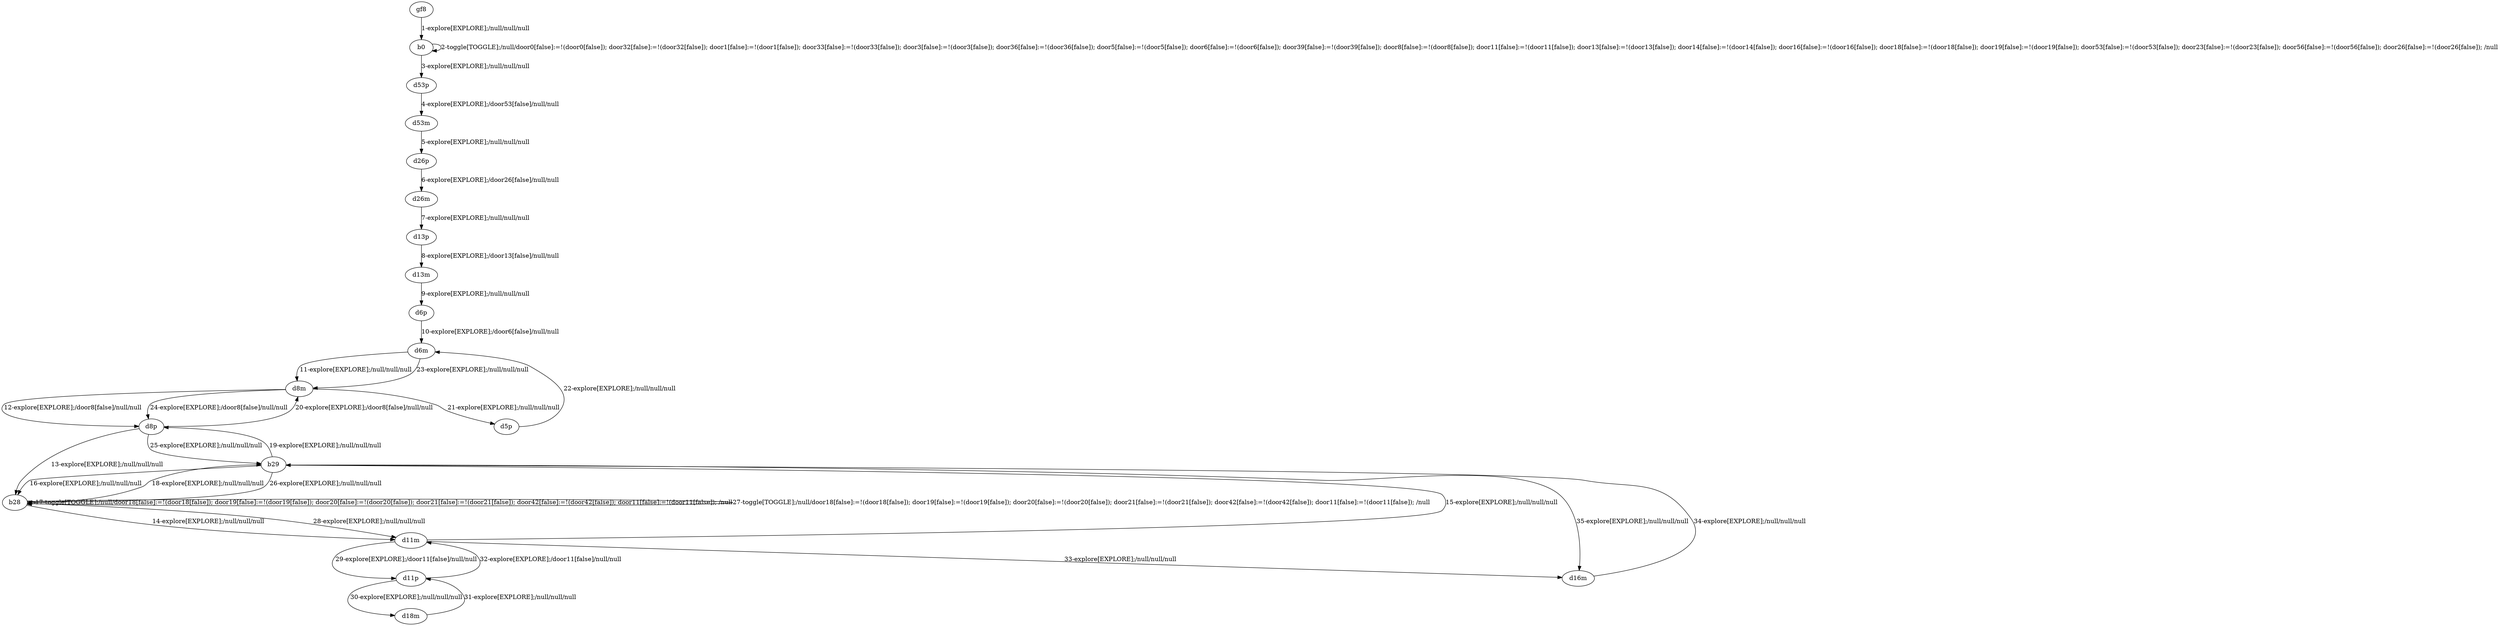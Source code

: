 # Total number of goals covered by this test: 1
# d16m --> b29

digraph g {
"gf8" -> "b0" [label = "1-explore[EXPLORE];/null/null/null"];
"b0" -> "b0" [label = "2-toggle[TOGGLE];/null/door0[false]:=!(door0[false]); door32[false]:=!(door32[false]); door1[false]:=!(door1[false]); door33[false]:=!(door33[false]); door3[false]:=!(door3[false]); door36[false]:=!(door36[false]); door5[false]:=!(door5[false]); door6[false]:=!(door6[false]); door39[false]:=!(door39[false]); door8[false]:=!(door8[false]); door11[false]:=!(door11[false]); door13[false]:=!(door13[false]); door14[false]:=!(door14[false]); door16[false]:=!(door16[false]); door18[false]:=!(door18[false]); door19[false]:=!(door19[false]); door53[false]:=!(door53[false]); door23[false]:=!(door23[false]); door56[false]:=!(door56[false]); door26[false]:=!(door26[false]); /null"];
"b0" -> "d53p" [label = "3-explore[EXPLORE];/null/null/null"];
"d53p" -> "d53m" [label = "4-explore[EXPLORE];/door53[false]/null/null"];
"d53m" -> "d26p" [label = "5-explore[EXPLORE];/null/null/null"];
"d26p" -> "d26m" [label = "6-explore[EXPLORE];/door26[false]/null/null"];
"d26m" -> "d13p" [label = "7-explore[EXPLORE];/null/null/null"];
"d13p" -> "d13m" [label = "8-explore[EXPLORE];/door13[false]/null/null"];
"d13m" -> "d6p" [label = "9-explore[EXPLORE];/null/null/null"];
"d6p" -> "d6m" [label = "10-explore[EXPLORE];/door6[false]/null/null"];
"d6m" -> "d8m" [label = "11-explore[EXPLORE];/null/null/null"];
"d8m" -> "d8p" [label = "12-explore[EXPLORE];/door8[false]/null/null"];
"d8p" -> "b28" [label = "13-explore[EXPLORE];/null/null/null"];
"b28" -> "d11m" [label = "14-explore[EXPLORE];/null/null/null"];
"d11m" -> "b29" [label = "15-explore[EXPLORE];/null/null/null"];
"b29" -> "b28" [label = "16-explore[EXPLORE];/null/null/null"];
"b28" -> "b28" [label = "17-toggle[TOGGLE];/null/door18[false]:=!(door18[false]); door19[false]:=!(door19[false]); door20[false]:=!(door20[false]); door21[false]:=!(door21[false]); door42[false]:=!(door42[false]); door11[false]:=!(door11[false]); /null"];
"b28" -> "b29" [label = "18-explore[EXPLORE];/null/null/null"];
"b29" -> "d8p" [label = "19-explore[EXPLORE];/null/null/null"];
"d8p" -> "d8m" [label = "20-explore[EXPLORE];/door8[false]/null/null"];
"d8m" -> "d5p" [label = "21-explore[EXPLORE];/null/null/null"];
"d5p" -> "d6m" [label = "22-explore[EXPLORE];/null/null/null"];
"d6m" -> "d8m" [label = "23-explore[EXPLORE];/null/null/null"];
"d8m" -> "d8p" [label = "24-explore[EXPLORE];/door8[false]/null/null"];
"d8p" -> "b29" [label = "25-explore[EXPLORE];/null/null/null"];
"b29" -> "b28" [label = "26-explore[EXPLORE];/null/null/null"];
"b28" -> "b28" [label = "27-toggle[TOGGLE];/null/door18[false]:=!(door18[false]); door19[false]:=!(door19[false]); door20[false]:=!(door20[false]); door21[false]:=!(door21[false]); door42[false]:=!(door42[false]); door11[false]:=!(door11[false]); /null"];
"b28" -> "d11m" [label = "28-explore[EXPLORE];/null/null/null"];
"d11m" -> "d11p" [label = "29-explore[EXPLORE];/door11[false]/null/null"];
"d11p" -> "d18m" [label = "30-explore[EXPLORE];/null/null/null"];
"d18m" -> "d11p" [label = "31-explore[EXPLORE];/null/null/null"];
"d11p" -> "d11m" [label = "32-explore[EXPLORE];/door11[false]/null/null"];
"d11m" -> "d16m" [label = "33-explore[EXPLORE];/null/null/null"];
"d16m" -> "b29" [label = "34-explore[EXPLORE];/null/null/null"];
"b29" -> "d16m" [label = "35-explore[EXPLORE];/null/null/null"];
}